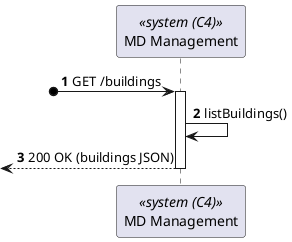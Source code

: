 @startuml process-view
autonumber
participant SYS as "MD Management" <<system (C4)>>


?o-> SYS : GET /buildings
activate SYS

SYS -> SYS : listBuildings()
<-- SYS : 200 OK (buildings JSON)
deactivate SYS

@enduml
